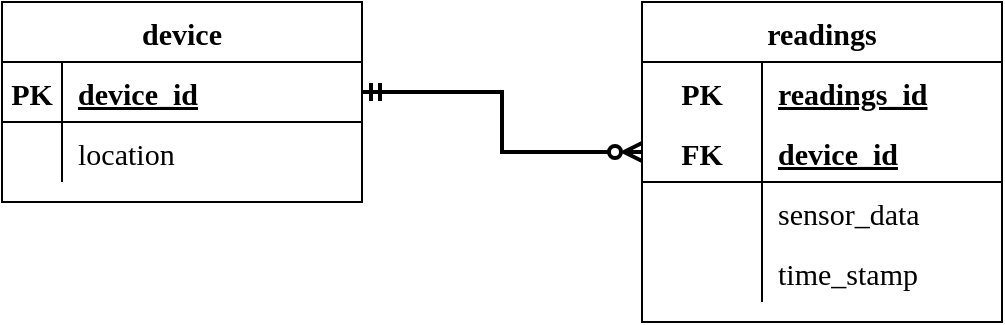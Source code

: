 <mxfile version="20.6.0" type="github" pages="5">
  <diagram id="aTLuzY6SWzdiuck8ykn2" name="ERD">
    <mxGraphModel dx="942" dy="614" grid="1" gridSize="10" guides="1" tooltips="1" connect="1" arrows="1" fold="1" page="1" pageScale="1" pageWidth="1100" pageHeight="850" math="0" shadow="0">
      <root>
        <mxCell id="0" />
        <mxCell id="1" parent="0" />
        <mxCell id="3fqrEquBJ4WRSCnG2Wut-1" value="device" style="shape=table;startSize=30;container=1;collapsible=1;childLayout=tableLayout;fixedRows=1;rowLines=0;fontStyle=1;align=center;resizeLast=1;fontFamily=Poppins;fontSize=15;" parent="1" vertex="1">
          <mxGeometry x="70" y="160" width="180" height="100" as="geometry" />
        </mxCell>
        <mxCell id="3fqrEquBJ4WRSCnG2Wut-2" value="" style="shape=tableRow;horizontal=0;startSize=0;swimlaneHead=0;swimlaneBody=0;fillColor=none;collapsible=0;dropTarget=0;points=[[0,0.5],[1,0.5]];portConstraint=eastwest;top=0;left=0;right=0;bottom=1;fontFamily=Poppins;fontSize=15;" parent="3fqrEquBJ4WRSCnG2Wut-1" vertex="1">
          <mxGeometry y="30" width="180" height="30" as="geometry" />
        </mxCell>
        <mxCell id="3fqrEquBJ4WRSCnG2Wut-3" value="PK" style="shape=partialRectangle;connectable=0;fillColor=none;top=0;left=0;bottom=0;right=0;fontStyle=1;overflow=hidden;fontFamily=Poppins;fontSize=15;" parent="3fqrEquBJ4WRSCnG2Wut-2" vertex="1">
          <mxGeometry width="30" height="30" as="geometry">
            <mxRectangle width="30" height="30" as="alternateBounds" />
          </mxGeometry>
        </mxCell>
        <mxCell id="3fqrEquBJ4WRSCnG2Wut-4" value="device_id" style="shape=partialRectangle;connectable=0;fillColor=none;top=0;left=0;bottom=0;right=0;align=left;spacingLeft=6;fontStyle=5;overflow=hidden;fontFamily=Poppins;fontSize=15;" parent="3fqrEquBJ4WRSCnG2Wut-2" vertex="1">
          <mxGeometry x="30" width="150" height="30" as="geometry">
            <mxRectangle width="150" height="30" as="alternateBounds" />
          </mxGeometry>
        </mxCell>
        <mxCell id="3fqrEquBJ4WRSCnG2Wut-5" value="" style="shape=tableRow;horizontal=0;startSize=0;swimlaneHead=0;swimlaneBody=0;fillColor=none;collapsible=0;dropTarget=0;points=[[0,0.5],[1,0.5]];portConstraint=eastwest;top=0;left=0;right=0;bottom=0;fontFamily=Poppins;fontSize=15;" parent="3fqrEquBJ4WRSCnG2Wut-1" vertex="1">
          <mxGeometry y="60" width="180" height="30" as="geometry" />
        </mxCell>
        <mxCell id="3fqrEquBJ4WRSCnG2Wut-6" value="" style="shape=partialRectangle;connectable=0;fillColor=none;top=0;left=0;bottom=0;right=0;editable=1;overflow=hidden;fontFamily=Poppins;fontSize=15;" parent="3fqrEquBJ4WRSCnG2Wut-5" vertex="1">
          <mxGeometry width="30" height="30" as="geometry">
            <mxRectangle width="30" height="30" as="alternateBounds" />
          </mxGeometry>
        </mxCell>
        <mxCell id="3fqrEquBJ4WRSCnG2Wut-7" value="location" style="shape=partialRectangle;connectable=0;fillColor=none;top=0;left=0;bottom=0;right=0;align=left;spacingLeft=6;overflow=hidden;fontFamily=Poppins;fontSize=15;" parent="3fqrEquBJ4WRSCnG2Wut-5" vertex="1">
          <mxGeometry x="30" width="150" height="30" as="geometry">
            <mxRectangle width="150" height="30" as="alternateBounds" />
          </mxGeometry>
        </mxCell>
        <mxCell id="3fqrEquBJ4WRSCnG2Wut-14" value="readings" style="shape=table;startSize=30;container=1;collapsible=1;childLayout=tableLayout;fixedRows=1;rowLines=0;fontStyle=1;align=center;resizeLast=1;fontFamily=Poppins;fontSize=15;" parent="1" vertex="1">
          <mxGeometry x="390" y="160" width="180" height="160" as="geometry" />
        </mxCell>
        <mxCell id="3fqrEquBJ4WRSCnG2Wut-15" value="" style="shape=tableRow;horizontal=0;startSize=0;swimlaneHead=0;swimlaneBody=0;fillColor=none;collapsible=0;dropTarget=0;points=[[0,0.5],[1,0.5]];portConstraint=eastwest;top=0;left=0;right=0;bottom=0;fontFamily=Poppins;fontSize=15;" parent="3fqrEquBJ4WRSCnG2Wut-14" vertex="1">
          <mxGeometry y="30" width="180" height="30" as="geometry" />
        </mxCell>
        <mxCell id="3fqrEquBJ4WRSCnG2Wut-16" value="PK" style="shape=partialRectangle;connectable=0;fillColor=none;top=0;left=0;bottom=0;right=0;fontStyle=1;overflow=hidden;fontFamily=Poppins;fontSize=15;" parent="3fqrEquBJ4WRSCnG2Wut-15" vertex="1">
          <mxGeometry width="60" height="30" as="geometry">
            <mxRectangle width="60" height="30" as="alternateBounds" />
          </mxGeometry>
        </mxCell>
        <mxCell id="3fqrEquBJ4WRSCnG2Wut-17" value="readings_id" style="shape=partialRectangle;connectable=0;fillColor=none;top=0;left=0;bottom=0;right=0;align=left;spacingLeft=6;fontStyle=5;overflow=hidden;fontFamily=Poppins;fontSize=15;" parent="3fqrEquBJ4WRSCnG2Wut-15" vertex="1">
          <mxGeometry x="60" width="120" height="30" as="geometry">
            <mxRectangle width="120" height="30" as="alternateBounds" />
          </mxGeometry>
        </mxCell>
        <mxCell id="3fqrEquBJ4WRSCnG2Wut-18" value="" style="shape=tableRow;horizontal=0;startSize=0;swimlaneHead=0;swimlaneBody=0;fillColor=none;collapsible=0;dropTarget=0;points=[[0,0.5],[1,0.5]];portConstraint=eastwest;top=0;left=0;right=0;bottom=1;fontFamily=Poppins;fontSize=15;" parent="3fqrEquBJ4WRSCnG2Wut-14" vertex="1">
          <mxGeometry y="60" width="180" height="30" as="geometry" />
        </mxCell>
        <mxCell id="3fqrEquBJ4WRSCnG2Wut-19" value="FK" style="shape=partialRectangle;connectable=0;fillColor=none;top=0;left=0;bottom=0;right=0;fontStyle=1;overflow=hidden;fontFamily=Poppins;fontSize=15;" parent="3fqrEquBJ4WRSCnG2Wut-18" vertex="1">
          <mxGeometry width="60" height="30" as="geometry">
            <mxRectangle width="60" height="30" as="alternateBounds" />
          </mxGeometry>
        </mxCell>
        <mxCell id="3fqrEquBJ4WRSCnG2Wut-20" value="device_id" style="shape=partialRectangle;connectable=0;fillColor=none;top=0;left=0;bottom=0;right=0;align=left;spacingLeft=6;fontStyle=5;overflow=hidden;fontFamily=Poppins;fontSize=15;" parent="3fqrEquBJ4WRSCnG2Wut-18" vertex="1">
          <mxGeometry x="60" width="120" height="30" as="geometry">
            <mxRectangle width="120" height="30" as="alternateBounds" />
          </mxGeometry>
        </mxCell>
        <mxCell id="3fqrEquBJ4WRSCnG2Wut-21" value="" style="shape=tableRow;horizontal=0;startSize=0;swimlaneHead=0;swimlaneBody=0;fillColor=none;collapsible=0;dropTarget=0;points=[[0,0.5],[1,0.5]];portConstraint=eastwest;top=0;left=0;right=0;bottom=0;fontFamily=Poppins;fontSize=15;" parent="3fqrEquBJ4WRSCnG2Wut-14" vertex="1">
          <mxGeometry y="90" width="180" height="30" as="geometry" />
        </mxCell>
        <mxCell id="3fqrEquBJ4WRSCnG2Wut-22" value="" style="shape=partialRectangle;connectable=0;fillColor=none;top=0;left=0;bottom=0;right=0;editable=1;overflow=hidden;fontFamily=Poppins;fontSize=15;" parent="3fqrEquBJ4WRSCnG2Wut-21" vertex="1">
          <mxGeometry width="60" height="30" as="geometry">
            <mxRectangle width="60" height="30" as="alternateBounds" />
          </mxGeometry>
        </mxCell>
        <mxCell id="3fqrEquBJ4WRSCnG2Wut-23" value="sensor_data" style="shape=partialRectangle;connectable=0;fillColor=none;top=0;left=0;bottom=0;right=0;align=left;spacingLeft=6;overflow=hidden;fontFamily=Poppins;fontSize=15;" parent="3fqrEquBJ4WRSCnG2Wut-21" vertex="1">
          <mxGeometry x="60" width="120" height="30" as="geometry">
            <mxRectangle width="120" height="30" as="alternateBounds" />
          </mxGeometry>
        </mxCell>
        <mxCell id="3fqrEquBJ4WRSCnG2Wut-24" value="" style="shape=tableRow;horizontal=0;startSize=0;swimlaneHead=0;swimlaneBody=0;fillColor=none;collapsible=0;dropTarget=0;points=[[0,0.5],[1,0.5]];portConstraint=eastwest;top=0;left=0;right=0;bottom=0;fontFamily=Poppins;fontSize=15;" parent="3fqrEquBJ4WRSCnG2Wut-14" vertex="1">
          <mxGeometry y="120" width="180" height="30" as="geometry" />
        </mxCell>
        <mxCell id="3fqrEquBJ4WRSCnG2Wut-25" value="" style="shape=partialRectangle;connectable=0;fillColor=none;top=0;left=0;bottom=0;right=0;editable=1;overflow=hidden;fontFamily=Poppins;fontSize=15;" parent="3fqrEquBJ4WRSCnG2Wut-24" vertex="1">
          <mxGeometry width="60" height="30" as="geometry">
            <mxRectangle width="60" height="30" as="alternateBounds" />
          </mxGeometry>
        </mxCell>
        <mxCell id="3fqrEquBJ4WRSCnG2Wut-26" value="time_stamp" style="shape=partialRectangle;connectable=0;fillColor=none;top=0;left=0;bottom=0;right=0;align=left;spacingLeft=6;overflow=hidden;fontFamily=Poppins;fontSize=15;" parent="3fqrEquBJ4WRSCnG2Wut-24" vertex="1">
          <mxGeometry x="60" width="120" height="30" as="geometry">
            <mxRectangle width="120" height="30" as="alternateBounds" />
          </mxGeometry>
        </mxCell>
        <mxCell id="3fqrEquBJ4WRSCnG2Wut-27" style="edgeStyle=orthogonalEdgeStyle;rounded=0;orthogonalLoop=1;jettySize=auto;html=1;exitX=1;exitY=0.5;exitDx=0;exitDy=0;entryX=0;entryY=0.5;entryDx=0;entryDy=0;fontFamily=Poppins;fontSize=15;startArrow=ERmandOne;startFill=0;endArrow=ERzeroToMany;endFill=0;strokeWidth=2;" parent="1" source="3fqrEquBJ4WRSCnG2Wut-2" target="3fqrEquBJ4WRSCnG2Wut-18" edge="1">
          <mxGeometry relative="1" as="geometry" />
        </mxCell>
      </root>
    </mxGraphModel>
  </diagram>
  <diagram id="mLLgRvLJFblojzhDDMBD" name="System Use Case">
    <mxGraphModel dx="942" dy="614" grid="1" gridSize="10" guides="1" tooltips="1" connect="1" arrows="1" fold="1" page="1" pageScale="1" pageWidth="850" pageHeight="1100" math="0" shadow="0">
      <root>
        <mxCell id="0" />
        <mxCell id="1" parent="0" />
        <mxCell id="eafTzwroQNnzxoRK3QTO-9" style="edgeStyle=none;rounded=0;orthogonalLoop=1;jettySize=auto;html=1;exitX=1;exitY=0.333;exitDx=0;exitDy=0;exitPerimeter=0;entryX=0;entryY=0.5;entryDx=0;entryDy=0;fontSize=14;endArrow=none;startSize=14;endSize=14;strokeWidth=3;endFill=0;fontStyle=1;fontFamily=Poppins;" parent="1" source="eafTzwroQNnzxoRK3QTO-1" target="eafTzwroQNnzxoRK3QTO-11" edge="1">
          <mxGeometry relative="1" as="geometry">
            <mxPoint x="495" y="220" as="targetPoint" />
          </mxGeometry>
        </mxCell>
        <mxCell id="eafTzwroQNnzxoRK3QTO-1" value="USER" style="shape=umlActor;verticalLabelPosition=bottom;verticalAlign=top;html=1;outlineConnect=0;strokeWidth=3;fontSize=15;fontStyle=1;fontFamily=Poppins;" parent="1" vertex="1">
          <mxGeometry x="220" y="415" width="60" height="110" as="geometry" />
        </mxCell>
        <mxCell id="idOy200e9LtSKf4tum6l-3" style="edgeStyle=none;rounded=0;orthogonalLoop=1;jettySize=auto;html=1;exitX=1;exitY=0.333;exitDx=0;exitDy=0;exitPerimeter=0;entryX=0;entryY=0.5;entryDx=0;entryDy=0;fontSize=14;endArrow=none;startSize=14;endSize=14;strokeWidth=3;endFill=0;fontStyle=1;fontFamily=Poppins;" parent="1" source="eafTzwroQNnzxoRK3QTO-1" target="idOy200e9LtSKf4tum6l-1" edge="1">
          <mxGeometry relative="1" as="geometry">
            <mxPoint x="580.0" y="580" as="targetPoint" />
            <mxPoint x="290" y="461.667" as="sourcePoint" />
          </mxGeometry>
        </mxCell>
        <mxCell id="f_hODXFhspO-ia349swz-2" value="" style="swimlane;rounded=1;fillStyle=auto;fontSize=16;strokeWidth=2;fontFamily=Poppins;" parent="1" vertex="1">
          <mxGeometry x="440" y="100" width="680" height="700" as="geometry" />
        </mxCell>
        <mxCell id="eafTzwroQNnzxoRK3QTO-11" value="VIEW WATER LEVEL READINGS" style="ellipse;whiteSpace=wrap;html=1;strokeWidth=3;fontSize=14;fontStyle=1;fontFamily=Poppins;" parent="f_hODXFhspO-ia349swz-2" vertex="1">
          <mxGeometry x="177.5" y="540" width="155" height="90" as="geometry" />
        </mxCell>
        <mxCell id="idOy200e9LtSKf4tum6l-1" value="SEARCH DEVICE" style="ellipse;whiteSpace=wrap;html=1;strokeWidth=3;fontSize=14;fontStyle=1;fontFamily=Poppins;" parent="f_hODXFhspO-ia349swz-2" vertex="1">
          <mxGeometry x="177.5" y="140" width="155" height="90" as="geometry" />
        </mxCell>
        <mxCell id="f_hODXFhspO-ia349swz-1" value="MONITOR SPECIFIC DEVICE" style="ellipse;whiteSpace=wrap;html=1;strokeWidth=3;fontSize=14;fontStyle=1;fontFamily=Poppins;" parent="f_hODXFhspO-ia349swz-2" vertex="1">
          <mxGeometry x="490" y="330" width="170" height="100" as="geometry" />
        </mxCell>
        <mxCell id="idOy200e9LtSKf4tum6l-5" value="&amp;lt;&amp;lt;Include&amp;gt;&amp;gt;" style="edgeStyle=none;rounded=0;orthogonalLoop=1;jettySize=auto;html=1;entryX=0;entryY=0;entryDx=0;entryDy=0;fontSize=14;endArrow=classic;endFill=0;startSize=14;endSize=14;strokeWidth=3;dashed=1;fontStyle=1;fontFamily=Poppins;exitX=1;exitY=0.5;exitDx=0;exitDy=0;" parent="f_hODXFhspO-ia349swz-2" source="idOy200e9LtSKf4tum6l-1" target="f_hODXFhspO-ia349swz-1" edge="1">
          <mxGeometry relative="1" as="geometry">
            <mxPoint x="170" y="250" as="sourcePoint" />
            <mxPoint x="275.0" y="535" as="targetPoint" />
          </mxGeometry>
        </mxCell>
        <mxCell id="eafTzwroQNnzxoRK3QTO-15" value="&lt;span style=&quot;font-size: 21px;&quot;&gt;&lt;span style=&quot;font-size: 21px;&quot;&gt;Web System&lt;/span&gt;&lt;/span&gt;" style="text;html=1;align=center;verticalAlign=middle;whiteSpace=wrap;rounded=0;fontFamily=Poppins;fontSize=21;strokeWidth=3;fillStyle=auto;fillColor=default;fontStyle=1" parent="f_hODXFhspO-ia349swz-2" vertex="1">
          <mxGeometry y="20" width="680" height="50" as="geometry" />
        </mxCell>
        <mxCell id="f_hODXFhspO-ia349swz-3" value="&amp;lt;&amp;lt;Extend&amp;gt;&amp;gt;" style="edgeStyle=none;rounded=0;orthogonalLoop=1;jettySize=auto;html=1;exitX=0.5;exitY=1;exitDx=0;exitDy=0;entryX=1;entryY=0.5;entryDx=0;entryDy=0;fontSize=14;endArrow=classic;endFill=0;startSize=14;endSize=14;strokeWidth=3;dashed=1;fontStyle=1;fontFamily=Poppins;" parent="f_hODXFhspO-ia349swz-2" source="f_hODXFhspO-ia349swz-1" target="eafTzwroQNnzxoRK3QTO-11" edge="1">
          <mxGeometry relative="1" as="geometry">
            <mxPoint x="225.0" y="440" as="sourcePoint" />
            <mxPoint x="225.0" y="550" as="targetPoint" />
          </mxGeometry>
        </mxCell>
      </root>
    </mxGraphModel>
  </diagram>
  <diagram id="sHhOfft_ku5lRe-V9byt" name="Activity Diagram">
    <mxGraphModel dx="2042" dy="614" grid="1" gridSize="10" guides="1" tooltips="1" connect="1" arrows="1" fold="1" page="1" pageScale="1" pageWidth="1100" pageHeight="850" math="0" shadow="0">
      <root>
        <mxCell id="0" />
        <mxCell id="1" parent="0" />
        <mxCell id="OW-eAHyUF8wPTRGUW1ep-9" value="" style="edgeStyle=orthogonalEdgeStyle;rounded=1;orthogonalLoop=1;jettySize=auto;html=1;fontStyle=1;fontSize=14;strokeWidth=2;fontFamily=Poppins;" parent="1" source="2rSPoA_YmkKOkOBxHsOq-1" target="OW-eAHyUF8wPTRGUW1ep-7" edge="1">
          <mxGeometry relative="1" as="geometry" />
        </mxCell>
        <mxCell id="2rSPoA_YmkKOkOBxHsOq-1" value="" style="ellipse;html=1;shape=startState;rounded=1;fontStyle=1;fontSize=14;strokeWidth=2;fontFamily=Poppins;" parent="1" vertex="1">
          <mxGeometry x="155" y="220" width="30" height="30" as="geometry" />
        </mxCell>
        <mxCell id="LXxtJ0eC7Ns5J9q12491-2" value="" style="edgeStyle=orthogonalEdgeStyle;rounded=1;orthogonalLoop=1;jettySize=auto;html=1;fontStyle=1;fontSize=14;strokeWidth=2;fontFamily=Poppins;" parent="1" source="2rSPoA_YmkKOkOBxHsOq-3" target="LXxtJ0eC7Ns5J9q12491-1" edge="1">
          <mxGeometry relative="1" as="geometry" />
        </mxCell>
        <mxCell id="OW-eAHyUF8wPTRGUW1ep-17" value="" style="edgeStyle=orthogonalEdgeStyle;rounded=1;orthogonalLoop=1;jettySize=auto;html=1;fontStyle=1;fontSize=14;strokeWidth=2;fontFamily=Poppins;" parent="1" source="2rSPoA_YmkKOkOBxHsOq-3" target="OW-eAHyUF8wPTRGUW1ep-16" edge="1">
          <mxGeometry relative="1" as="geometry" />
        </mxCell>
        <mxCell id="2rSPoA_YmkKOkOBxHsOq-3" value="Danger Level" style="rhombus;whiteSpace=wrap;html=1;rounded=1;fontStyle=1;fontSize=14;strokeWidth=2;fontFamily=Poppins;" parent="1" vertex="1">
          <mxGeometry x="229" y="430" width="120" height="82.5" as="geometry" />
        </mxCell>
        <mxCell id="2rSPoA_YmkKOkOBxHsOq-14" value="" style="edgeStyle=orthogonalEdgeStyle;rounded=1;orthogonalLoop=1;jettySize=auto;html=1;fontStyle=1;fontSize=14;strokeWidth=2;fontFamily=Poppins;" parent="1" source="2rSPoA_YmkKOkOBxHsOq-7" target="2rSPoA_YmkKOkOBxHsOq-3" edge="1">
          <mxGeometry relative="1" as="geometry" />
        </mxCell>
        <mxCell id="0ghTX5jbz66UD1Aits2Y-1" style="edgeStyle=orthogonalEdgeStyle;rounded=1;orthogonalLoop=1;jettySize=auto;html=1;exitX=0;exitY=0.5;exitDx=0;exitDy=0;entryX=1;entryY=0.5;entryDx=0;entryDy=0;strokeWidth=2;fontFamily=Poppins;" parent="1" source="2rSPoA_YmkKOkOBxHsOq-7" target="OW-eAHyUF8wPTRGUW1ep-1" edge="1">
          <mxGeometry relative="1" as="geometry" />
        </mxCell>
        <mxCell id="2rSPoA_YmkKOkOBxHsOq-7" value="detect water level" style="rounded=1;whiteSpace=wrap;html=1;arcSize=40;fontStyle=1;fontSize=14;strokeWidth=2;fontFamily=Poppins;" parent="1" vertex="1">
          <mxGeometry x="219" y="350" width="140" height="40" as="geometry" />
        </mxCell>
        <mxCell id="OW-eAHyUF8wPTRGUW1ep-14" value="" style="edgeStyle=orthogonalEdgeStyle;rounded=1;orthogonalLoop=1;jettySize=auto;html=1;fontStyle=1;fontSize=14;strokeWidth=2;fontFamily=Poppins;" parent="1" source="2rSPoA_YmkKOkOBxHsOq-12" target="OW-eAHyUF8wPTRGUW1ep-12" edge="1">
          <mxGeometry relative="1" as="geometry" />
        </mxCell>
        <mxCell id="2rSPoA_YmkKOkOBxHsOq-12" value="connect to network" style="rounded=1;whiteSpace=wrap;html=1;arcSize=40;fontStyle=1;fontSize=14;strokeWidth=2;fontFamily=Poppins;" parent="1" vertex="1">
          <mxGeometry x="-20" y="350" width="160" height="40" as="geometry" />
        </mxCell>
        <mxCell id="OW-eAHyUF8wPTRGUW1ep-22" style="edgeStyle=orthogonalEdgeStyle;rounded=1;orthogonalLoop=1;jettySize=auto;html=1;exitX=0.5;exitY=0;exitDx=0;exitDy=0;entryX=1;entryY=0.5;entryDx=0;entryDy=0;fontStyle=1;fontSize=14;strokeWidth=2;fontFamily=Poppins;" parent="1" source="LXxtJ0eC7Ns5J9q12491-1" target="2rSPoA_YmkKOkOBxHsOq-7" edge="1">
          <mxGeometry relative="1" as="geometry" />
        </mxCell>
        <mxCell id="LXxtJ0eC7Ns5J9q12491-1" value="Buzzer&amp;nbsp;" style="rounded=1;whiteSpace=wrap;html=1;arcSize=40;fontStyle=1;fontSize=14;strokeWidth=2;fontFamily=Poppins;" parent="1" vertex="1">
          <mxGeometry x="380" y="451.87" width="100" height="38.75" as="geometry" />
        </mxCell>
        <mxCell id="OW-eAHyUF8wPTRGUW1ep-19" style="edgeStyle=orthogonalEdgeStyle;rounded=1;orthogonalLoop=1;jettySize=auto;html=1;exitX=0.5;exitY=1;exitDx=0;exitDy=0;entryX=0.25;entryY=0.5;entryDx=0;entryDy=0;entryPerimeter=0;fontStyle=1;fontSize=14;strokeWidth=2;fontFamily=Poppins;" parent="1" source="OW-eAHyUF8wPTRGUW1ep-1" target="OW-eAHyUF8wPTRGUW1ep-18" edge="1">
          <mxGeometry relative="1" as="geometry" />
        </mxCell>
        <mxCell id="OW-eAHyUF8wPTRGUW1ep-1" value="Send Sensor Data Readings" style="rounded=1;whiteSpace=wrap;html=1;arcSize=40;fontStyle=1;fontSize=14;strokeWidth=2;fontFamily=Poppins;" parent="1" vertex="1">
          <mxGeometry y="560" width="120" height="40" as="geometry" />
        </mxCell>
        <mxCell id="OW-eAHyUF8wPTRGUW1ep-5" value="" style="ellipse;html=1;shape=endState;rounded=1;fontStyle=1;fontSize=14;strokeWidth=2;fontFamily=Poppins;" parent="1" vertex="1">
          <mxGeometry x="155" y="730" width="30" height="30" as="geometry" />
        </mxCell>
        <mxCell id="OW-eAHyUF8wPTRGUW1ep-10" style="edgeStyle=orthogonalEdgeStyle;rounded=1;orthogonalLoop=1;jettySize=auto;html=1;exitX=0.25;exitY=0.5;exitDx=0;exitDy=0;exitPerimeter=0;entryX=0.5;entryY=0;entryDx=0;entryDy=0;fontStyle=1;fontSize=14;strokeWidth=2;fontFamily=Poppins;" parent="1" source="OW-eAHyUF8wPTRGUW1ep-7" target="2rSPoA_YmkKOkOBxHsOq-12" edge="1">
          <mxGeometry relative="1" as="geometry" />
        </mxCell>
        <mxCell id="OW-eAHyUF8wPTRGUW1ep-11" style="edgeStyle=orthogonalEdgeStyle;rounded=1;orthogonalLoop=1;jettySize=auto;html=1;exitX=0.75;exitY=0.5;exitDx=0;exitDy=0;exitPerimeter=0;entryX=0.5;entryY=0;entryDx=0;entryDy=0;fontStyle=1;fontSize=14;strokeWidth=2;fontFamily=Poppins;" parent="1" source="OW-eAHyUF8wPTRGUW1ep-7" target="2rSPoA_YmkKOkOBxHsOq-7" edge="1">
          <mxGeometry relative="1" as="geometry" />
        </mxCell>
        <mxCell id="OW-eAHyUF8wPTRGUW1ep-7" value="" style="shape=line;html=1;strokeWidth=5;rounded=1;fontStyle=1;fontSize=14;fontFamily=Poppins;" parent="1" vertex="1">
          <mxGeometry x="70" y="290" width="200" height="10" as="geometry" />
        </mxCell>
        <mxCell id="OW-eAHyUF8wPTRGUW1ep-13" style="edgeStyle=orthogonalEdgeStyle;rounded=1;orthogonalLoop=1;jettySize=auto;html=1;exitX=0;exitY=0.5;exitDx=0;exitDy=0;entryX=0;entryY=0.5;entryDx=0;entryDy=0;fontStyle=1;fontSize=14;strokeWidth=2;fontFamily=Poppins;" parent="1" source="OW-eAHyUF8wPTRGUW1ep-12" target="2rSPoA_YmkKOkOBxHsOq-12" edge="1">
          <mxGeometry relative="1" as="geometry">
            <Array as="points">
              <mxPoint x="-60" y="478" />
              <mxPoint x="-60" y="370" />
            </Array>
          </mxGeometry>
        </mxCell>
        <mxCell id="OW-eAHyUF8wPTRGUW1ep-15" value="" style="edgeStyle=orthogonalEdgeStyle;rounded=1;orthogonalLoop=1;jettySize=auto;html=1;fontStyle=1;fontSize=14;strokeWidth=2;fontFamily=Poppins;" parent="1" source="OW-eAHyUF8wPTRGUW1ep-12" target="OW-eAHyUF8wPTRGUW1ep-1" edge="1">
          <mxGeometry relative="1" as="geometry" />
        </mxCell>
        <mxCell id="OW-eAHyUF8wPTRGUW1ep-12" value="Disconnected" style="rhombus;whiteSpace=wrap;html=1;rounded=1;fontStyle=1;fontSize=14;strokeWidth=2;fontFamily=Poppins;" parent="1" vertex="1">
          <mxGeometry y="437.5" width="120" height="82.5" as="geometry" />
        </mxCell>
        <mxCell id="OW-eAHyUF8wPTRGUW1ep-20" style="edgeStyle=orthogonalEdgeStyle;rounded=1;orthogonalLoop=1;jettySize=auto;html=1;exitX=0.5;exitY=1;exitDx=0;exitDy=0;entryX=0.75;entryY=0.5;entryDx=0;entryDy=0;entryPerimeter=0;fontStyle=1;fontSize=14;strokeWidth=2;fontFamily=Poppins;" parent="1" source="OW-eAHyUF8wPTRGUW1ep-16" target="OW-eAHyUF8wPTRGUW1ep-18" edge="1">
          <mxGeometry relative="1" as="geometry" />
        </mxCell>
        <mxCell id="OW-eAHyUF8wPTRGUW1ep-16" value="Output LED indicator" style="rounded=1;whiteSpace=wrap;html=1;arcSize=40;fontStyle=1;fontSize=14;strokeWidth=2;fontFamily=Poppins;" parent="1" vertex="1">
          <mxGeometry x="229" y="560" width="120" height="40" as="geometry" />
        </mxCell>
        <mxCell id="OW-eAHyUF8wPTRGUW1ep-21" value="" style="edgeStyle=orthogonalEdgeStyle;rounded=1;orthogonalLoop=1;jettySize=auto;html=1;fontStyle=1;fontSize=14;strokeWidth=2;fontFamily=Poppins;" parent="1" source="OW-eAHyUF8wPTRGUW1ep-18" target="OW-eAHyUF8wPTRGUW1ep-5" edge="1">
          <mxGeometry relative="1" as="geometry" />
        </mxCell>
        <mxCell id="OW-eAHyUF8wPTRGUW1ep-18" value="" style="shape=line;html=1;strokeWidth=5;rounded=1;fontStyle=1;fontSize=14;fontFamily=Poppins;" parent="1" vertex="1">
          <mxGeometry x="70" y="680" width="200" height="10" as="geometry" />
        </mxCell>
        <mxCell id="lfE5h98ccychoBGo9BhQ-2" value="Wifi Module" style="text;html=1;align=center;verticalAlign=middle;resizable=0;points=[];autosize=1;strokeColor=none;fillColor=none;fontSize=15;fontFamily=Poppins;fontStyle=1" parent="1" vertex="1">
          <mxGeometry x="-80" y="310" width="110" height="30" as="geometry" />
        </mxCell>
        <mxCell id="lfE5h98ccychoBGo9BhQ-3" value="Arduino Uno" style="text;html=1;align=center;verticalAlign=middle;resizable=0;points=[];autosize=1;strokeColor=none;fillColor=none;fontSize=15;fontFamily=Poppins;fontStyle=1" parent="1" vertex="1">
          <mxGeometry x="315" y="310" width="120" height="30" as="geometry" />
        </mxCell>
        <mxCell id="lfE5h98ccychoBGo9BhQ-4" value="Serial Communication" style="text;html=1;align=center;verticalAlign=middle;resizable=0;points=[];autosize=1;strokeColor=none;fillColor=none;fontSize=15;fontFamily=Poppins;fontStyle=1;rotation=90;" parent="1" vertex="1">
          <mxGeometry x="90" y="463.75" width="190" height="30" as="geometry" />
        </mxCell>
      </root>
    </mxGraphModel>
  </diagram>
  <diagram id="p8HsLqUn0Uoi9HdxIHQ6" name="FlowChart">
    <mxGraphModel dx="942" dy="614" grid="1" gridSize="10" guides="1" tooltips="1" connect="1" arrows="1" fold="1" page="1" pageScale="1" pageWidth="1100" pageHeight="850" math="0" shadow="0">
      <root>
        <mxCell id="0" />
        <mxCell id="1" parent="0" />
        <mxCell id="zEyFemdfdmLm80D6K5s2-3" value="" style="edgeStyle=orthogonalEdgeStyle;rounded=1;orthogonalLoop=1;jettySize=auto;html=1;strokeWidth=2;" parent="1" target="zEyFemdfdmLm80D6K5s2-2" edge="1">
          <mxGeometry relative="1" as="geometry">
            <mxPoint x="660" y="400" as="sourcePoint" />
          </mxGeometry>
        </mxCell>
        <mxCell id="zEyFemdfdmLm80D6K5s2-6" value="" style="edgeStyle=orthogonalEdgeStyle;rounded=1;orthogonalLoop=1;jettySize=auto;html=1;strokeWidth=2;" parent="1" source="zEyFemdfdmLm80D6K5s2-2" target="zEyFemdfdmLm80D6K5s2-5" edge="1">
          <mxGeometry relative="1" as="geometry" />
        </mxCell>
        <mxCell id="zEyFemdfdmLm80D6K5s2-2" value="Sensor Readings" style="whiteSpace=wrap;html=1;strokeWidth=2;rounded=1;" parent="1" vertex="1">
          <mxGeometry x="600" y="450" width="120" height="60" as="geometry" />
        </mxCell>
        <mxCell id="zEyFemdfdmLm80D6K5s2-8" value="" style="edgeStyle=orthogonalEdgeStyle;rounded=1;orthogonalLoop=1;jettySize=auto;html=1;strokeWidth=2;" parent="1" source="zEyFemdfdmLm80D6K5s2-5" target="zEyFemdfdmLm80D6K5s2-7" edge="1">
          <mxGeometry relative="1" as="geometry" />
        </mxCell>
        <mxCell id="zEyFemdfdmLm80D6K5s2-10" style="edgeStyle=orthogonalEdgeStyle;rounded=1;orthogonalLoop=1;jettySize=auto;html=1;exitX=1;exitY=0.5;exitDx=0;exitDy=0;exitPerimeter=0;entryX=0.5;entryY=0;entryDx=0;entryDy=0;entryPerimeter=0;strokeWidth=2;" parent="1" source="zEyFemdfdmLm80D6K5s2-5" target="zEyFemdfdmLm80D6K5s2-9" edge="1">
          <mxGeometry relative="1" as="geometry" />
        </mxCell>
        <mxCell id="zEyFemdfdmLm80D6K5s2-5" value="&lt;b&gt;Water Level&amp;nbsp; = 1&lt;/b&gt;" style="strokeWidth=2;html=1;shape=mxgraph.flowchart.decision;whiteSpace=wrap;rounded=1;fillColor=#008a00;strokeColor=#005700;fontColor=#ffffff;" parent="1" vertex="1">
          <mxGeometry x="610" y="570" width="100" height="100" as="geometry" />
        </mxCell>
        <mxCell id="zEyFemdfdmLm80D6K5s2-7" value="Green LED" style="rounded=1;whiteSpace=wrap;html=1;absoluteArcSize=1;arcSize=14;strokeWidth=2;fillColor=#008a00;fontColor=#ffffff;strokeColor=#005700;" parent="1" vertex="1">
          <mxGeometry x="610" y="730" width="100" height="100" as="geometry" />
        </mxCell>
        <mxCell id="zEyFemdfdmLm80D6K5s2-12" value="" style="edgeStyle=orthogonalEdgeStyle;rounded=1;orthogonalLoop=1;jettySize=auto;html=1;strokeWidth=2;" parent="1" source="zEyFemdfdmLm80D6K5s2-9" target="zEyFemdfdmLm80D6K5s2-11" edge="1">
          <mxGeometry relative="1" as="geometry" />
        </mxCell>
        <mxCell id="zEyFemdfdmLm80D6K5s2-14" style="edgeStyle=orthogonalEdgeStyle;rounded=1;orthogonalLoop=1;jettySize=auto;html=1;exitX=1;exitY=0.5;exitDx=0;exitDy=0;exitPerimeter=0;entryX=0.5;entryY=0;entryDx=0;entryDy=0;entryPerimeter=0;strokeWidth=2;" parent="1" source="zEyFemdfdmLm80D6K5s2-9" target="zEyFemdfdmLm80D6K5s2-13" edge="1">
          <mxGeometry relative="1" as="geometry" />
        </mxCell>
        <mxCell id="zEyFemdfdmLm80D6K5s2-9" value="Water Level = 2" style="strokeWidth=2;html=1;shape=mxgraph.flowchart.decision;whiteSpace=wrap;rounded=1;fontStyle=1;fillColor=#e3c800;fontColor=#000000;strokeColor=#B09500;" parent="1" vertex="1">
          <mxGeometry x="780" y="670" width="100" height="100" as="geometry" />
        </mxCell>
        <mxCell id="zEyFemdfdmLm80D6K5s2-11" value="Yellow LED" style="rounded=1;whiteSpace=wrap;html=1;absoluteArcSize=1;arcSize=14;strokeWidth=2;fillColor=#e3c800;fontColor=#000000;strokeColor=#B09500;" parent="1" vertex="1">
          <mxGeometry x="780" y="830" width="100" height="100" as="geometry" />
        </mxCell>
        <mxCell id="zEyFemdfdmLm80D6K5s2-16" value="" style="edgeStyle=orthogonalEdgeStyle;rounded=1;orthogonalLoop=1;jettySize=auto;html=1;strokeWidth=2;" parent="1" source="zEyFemdfdmLm80D6K5s2-13" target="zEyFemdfdmLm80D6K5s2-15" edge="1">
          <mxGeometry relative="1" as="geometry" />
        </mxCell>
        <mxCell id="hMziKO3JOKApfs19a1VZ-1" style="edgeStyle=orthogonalEdgeStyle;rounded=1;orthogonalLoop=1;jettySize=auto;html=1;entryX=1;entryY=0.5;entryDx=0;entryDy=0;strokeWidth=2;" parent="1" target="zEyFemdfdmLm80D6K5s2-2" edge="1">
          <mxGeometry relative="1" as="geometry">
            <Array as="points">
              <mxPoint x="1110" y="480" />
            </Array>
            <mxPoint x="1000" y="1060" as="sourcePoint" />
          </mxGeometry>
        </mxCell>
        <mxCell id="zEyFemdfdmLm80D6K5s2-13" value="Water Level = 3" style="strokeWidth=2;html=1;shape=mxgraph.flowchart.decision;whiteSpace=wrap;rounded=1;fontStyle=1;fillColor=#e51400;fontColor=#ffffff;strokeColor=#B20000;" parent="1" vertex="1">
          <mxGeometry x="950" y="770" width="100" height="100" as="geometry" />
        </mxCell>
        <mxCell id="zEyFemdfdmLm80D6K5s2-15" value="Red LED And Buzzer" style="rounded=1;whiteSpace=wrap;html=1;absoluteArcSize=1;arcSize=14;strokeWidth=2;fillColor=#e51400;fontColor=#ffffff;strokeColor=#B20000;" parent="1" vertex="1">
          <mxGeometry x="950" y="930" width="100" height="100" as="geometry" />
        </mxCell>
        <mxCell id="tezFNJzpCGzwPRiQGR3A-2" value="START" style="strokeWidth=2;html=1;shape=mxgraph.flowchart.start_1;whiteSpace=wrap;" parent="1" vertex="1">
          <mxGeometry x="610" y="350" width="100" height="60" as="geometry" />
        </mxCell>
        <mxCell id="tezFNJzpCGzwPRiQGR3A-3" value="END" style="strokeWidth=2;html=1;shape=mxgraph.flowchart.start_1;whiteSpace=wrap;" parent="1" vertex="1">
          <mxGeometry x="950" y="1100" width="100" height="60" as="geometry" />
        </mxCell>
        <mxCell id="tezFNJzpCGzwPRiQGR3A-4" value="" style="edgeStyle=orthogonalEdgeStyle;rounded=1;orthogonalLoop=1;jettySize=auto;html=1;strokeWidth=2;entryX=0.5;entryY=0;entryDx=0;entryDy=0;entryPerimeter=0;" parent="1" target="tezFNJzpCGzwPRiQGR3A-3" edge="1">
          <mxGeometry relative="1" as="geometry">
            <mxPoint x="999.5" y="1030" as="sourcePoint" />
            <mxPoint x="999.5" y="1090" as="targetPoint" />
          </mxGeometry>
        </mxCell>
      </root>
    </mxGraphModel>
  </diagram>
  <diagram id="PnE_tE9LzZQmQKwhbhkd" name="Project Design">
    <mxGraphModel dx="942" dy="614" grid="1" gridSize="10" guides="1" tooltips="1" connect="1" arrows="1" fold="1" page="1" pageScale="1" pageWidth="850" pageHeight="1100" math="0" shadow="0">
      <root>
        <mxCell id="0" />
        <mxCell id="1" parent="0" />
        <mxCell id="lK5vAWejBzTq7MFMztxV-2" value="DEVICE" style="rounded=1;whiteSpace=wrap;html=1;fontFamily=Poppins;fontSource=https%3A%2F%2Ffonts.googleapis.com%2Fcss%3Ffamily%3DPoppins;" vertex="1" parent="1">
          <mxGeometry x="190" y="180" width="120" height="60" as="geometry" />
        </mxCell>
        <mxCell id="lK5vAWejBzTq7MFMztxV-3" value="COMMUNITY" style="rounded=1;whiteSpace=wrap;html=1;fontFamily=Poppins;fontSource=https%3A%2F%2Ffonts.googleapis.com%2Fcss%3Ffamily%3DPoppins;" vertex="1" parent="1">
          <mxGeometry x="520" y="180" width="120" height="60" as="geometry" />
        </mxCell>
        <mxCell id="lK5vAWejBzTq7MFMztxV-4" value="USER" style="rounded=1;whiteSpace=wrap;html=1;fontFamily=Poppins;fontSource=https%3A%2F%2Ffonts.googleapis.com%2Fcss%3Ffamily%3DPoppins;" vertex="1" parent="1">
          <mxGeometry x="520" y="500" width="120" height="60" as="geometry" />
        </mxCell>
        <mxCell id="lK5vAWejBzTq7MFMztxV-5" value="LDRRMO&lt;br&gt;RESPONDENTS" style="rounded=1;whiteSpace=wrap;html=1;fontFamily=Poppins;fontSource=https%3A%2F%2Ffonts.googleapis.com%2Fcss%3Ffamily%3DPoppins;container=0;movable=1;resizable=1;rotatable=1;deletable=1;editable=1;connectable=1;" vertex="1" parent="1">
          <mxGeometry x="790" y="330" width="120" height="60" as="geometry" />
        </mxCell>
        <mxCell id="lK5vAWejBzTq7MFMztxV-6" value="WEB APPLICATION" style="rounded=1;whiteSpace=wrap;html=1;fontFamily=Poppins;fontSource=https%3A%2F%2Ffonts.googleapis.com%2Fcss%3Ffamily%3DPoppins;" vertex="1" parent="1">
          <mxGeometry x="520" y="330" width="120" height="60" as="geometry" />
        </mxCell>
        <mxCell id="lK5vAWejBzTq7MFMztxV-7" value="SERVER / DATABASE" style="rounded=1;whiteSpace=wrap;html=1;fontFamily=Poppins;fontSource=https%3A%2F%2Ffonts.googleapis.com%2Fcss%3Ffamily%3DPoppins;" vertex="1" parent="1">
          <mxGeometry x="190" y="330" width="120" height="60" as="geometry" />
        </mxCell>
        <mxCell id="lK5vAWejBzTq7MFMztxV-8" value="" style="shape=flexArrow;endArrow=classic;html=1;rounded=0;fontFamily=Poppins;fontSource=https%3A%2F%2Ffonts.googleapis.com%2Fcss%3Ffamily%3DPoppins;" edge="1" parent="1">
          <mxGeometry width="50" height="50" relative="1" as="geometry">
            <mxPoint x="540" y="480" as="sourcePoint" />
            <mxPoint x="540" y="410" as="targetPoint" />
          </mxGeometry>
        </mxCell>
        <mxCell id="lK5vAWejBzTq7MFMztxV-12" value="VIEW READINGS" style="edgeLabel;html=1;align=center;verticalAlign=middle;resizable=0;points=[];fontFamily=Poppins;" vertex="1" connectable="0" parent="lK5vAWejBzTq7MFMztxV-8">
          <mxGeometry x="-0.543" y="-3" relative="1" as="geometry">
            <mxPoint x="57" y="-14" as="offset" />
          </mxGeometry>
        </mxCell>
        <mxCell id="lK5vAWejBzTq7MFMztxV-9" value="REQUEST" style="shape=flexArrow;endArrow=classic;html=1;rounded=0;fontFamily=Poppins;fontSource=https%3A%2F%2Ffonts.googleapis.com%2Fcss%3Ffamily%3DPoppins;" edge="1" parent="1">
          <mxGeometry x="-0.124" y="20" width="50" height="50" relative="1" as="geometry">
            <mxPoint x="449" y="380" as="sourcePoint" />
            <mxPoint x="330" y="380" as="targetPoint" />
            <mxPoint as="offset" />
          </mxGeometry>
        </mxCell>
        <mxCell id="lK5vAWejBzTq7MFMztxV-10" value="RESPONSE" style="shape=flexArrow;endArrow=classic;html=1;rounded=0;fontFamily=Poppins;fontSource=https%3A%2F%2Ffonts.googleapis.com%2Fcss%3Ffamily%3DPoppins;" edge="1" parent="1">
          <mxGeometry x="-0.111" y="20" width="50" height="50" relative="1" as="geometry">
            <mxPoint x="370" y="340" as="sourcePoint" />
            <mxPoint x="490" y="340" as="targetPoint" />
            <mxPoint as="offset" />
          </mxGeometry>
        </mxCell>
        <mxCell id="lK5vAWejBzTq7MFMztxV-11" value="SENSOR DATA" style="shape=flexArrow;endArrow=classic;html=1;rounded=0;fontFamily=Poppins;fontSource=https%3A%2F%2Ffonts.googleapis.com%2Fcss%3Ffamily%3DPoppins;" edge="1" parent="1">
          <mxGeometry x="-0.143" y="51" width="50" height="50" relative="1" as="geometry">
            <mxPoint x="249.5" y="250" as="sourcePoint" />
            <mxPoint x="249.5" y="320" as="targetPoint" />
            <mxPoint as="offset" />
          </mxGeometry>
        </mxCell>
        <mxCell id="lK5vAWejBzTq7MFMztxV-13" value="WATER LEVEL INDICATORS&lt;br&gt;LEDs / BUZZER" style="shape=flexArrow;endArrow=classic;html=1;rounded=0;fontFamily=Poppins;fontSource=https%3A%2F%2Ffonts.googleapis.com%2Fcss%3Ffamily%3DPoppins;" edge="1" parent="1">
          <mxGeometry x="0.059" y="30" width="50" height="50" relative="1" as="geometry">
            <mxPoint x="330" y="210" as="sourcePoint" />
            <mxPoint x="500" y="210" as="targetPoint" />
            <mxPoint as="offset" />
          </mxGeometry>
        </mxCell>
        <mxCell id="lK5vAWejBzTq7MFMztxV-14" value="" style="shape=flexArrow;endArrow=classic;html=1;rounded=0;fontFamily=Poppins;fontSource=https%3A%2F%2Ffonts.googleapis.com%2Fcss%3Ffamily%3DPoppins;" edge="1" parent="1">
          <mxGeometry width="50" height="50" relative="1" as="geometry">
            <mxPoint x="780" y="359.5" as="sourcePoint" />
            <mxPoint x="650" y="359.5" as="targetPoint" />
          </mxGeometry>
        </mxCell>
        <mxCell id="lK5vAWejBzTq7MFMztxV-15" value="VIEW READINGS" style="edgeLabel;html=1;align=center;verticalAlign=middle;resizable=0;points=[];fontFamily=Poppins;" vertex="1" connectable="0" parent="lK5vAWejBzTq7MFMztxV-14">
          <mxGeometry x="-0.543" y="-3" relative="1" as="geometry">
            <mxPoint x="-30" y="-16" as="offset" />
          </mxGeometry>
        </mxCell>
      </root>
    </mxGraphModel>
  </diagram>
</mxfile>
